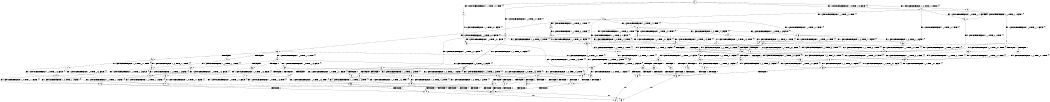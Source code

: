 digraph BCG {
size = "7, 10.5";
center = TRUE;
node [shape = circle];
0 [peripheries = 2];
0 -> 1 [label = "EX !0 !ATOMIC_EXCH_BRANCH (1, +1, TRUE, +0, 1, TRUE) !{}"];
0 -> 2 [label = "EX !1 !ATOMIC_EXCH_BRANCH (1, +0, TRUE, +1, 3, FALSE) !{}"];
0 -> 3 [label = "EX !0 !ATOMIC_EXCH_BRANCH (1, +1, TRUE, +0, 1, TRUE) !{}"];
0 -> 4 [label = "EX !1 !ATOMIC_EXCH_BRANCH (1, +0, TRUE, +1, 3, FALSE) !{}"];
1 -> 5 [label = "EX !0 !ATOMIC_EXCH_BRANCH (1, +1, TRUE, +0, 1, FALSE) !{}"];
2 -> 6 [label = "EX !1 !ATOMIC_EXCH_BRANCH (1, +0, TRUE, +1, 1, FALSE) !{}"];
3 -> 5 [label = "EX !0 !ATOMIC_EXCH_BRANCH (1, +1, TRUE, +0, 1, FALSE) !{}"];
3 -> 7 [label = "EX !1 !ATOMIC_EXCH_BRANCH (1, +0, TRUE, +1, 3, TRUE) !{}"];
3 -> 8 [label = "EX !0 !ATOMIC_EXCH_BRANCH (1, +1, TRUE, +0, 1, FALSE) !{}"];
3 -> 9 [label = "EX !1 !ATOMIC_EXCH_BRANCH (1, +0, TRUE, +1, 3, TRUE) !{}"];
4 -> 6 [label = "EX !1 !ATOMIC_EXCH_BRANCH (1, +0, TRUE, +1, 1, FALSE) !{}"];
4 -> 10 [label = "EX !0 !ATOMIC_EXCH_BRANCH (1, +1, TRUE, +0, 1, TRUE) !{}"];
4 -> 11 [label = "EX !1 !ATOMIC_EXCH_BRANCH (1, +0, TRUE, +1, 1, FALSE) !{}"];
4 -> 12 [label = "EX !0 !ATOMIC_EXCH_BRANCH (1, +1, TRUE, +0, 1, TRUE) !{}"];
5 -> 13 [label = "EX !1 !ATOMIC_EXCH_BRANCH (1, +0, TRUE, +1, 3, TRUE) !{}"];
6 -> 14 [label = "EX !0 !ATOMIC_EXCH_BRANCH (1, +1, TRUE, +0, 1, TRUE) !{}"];
7 -> 14 [label = "EX !0 !ATOMIC_EXCH_BRANCH (1, +1, TRUE, +0, 1, TRUE) !{}"];
8 -> 13 [label = "EX !1 !ATOMIC_EXCH_BRANCH (1, +0, TRUE, +1, 3, TRUE) !{}"];
8 -> 15 [label = "TERMINATE !0"];
8 -> 16 [label = "EX !1 !ATOMIC_EXCH_BRANCH (1, +0, TRUE, +1, 3, TRUE) !{}"];
8 -> 17 [label = "TERMINATE !0"];
9 -> 14 [label = "EX !0 !ATOMIC_EXCH_BRANCH (1, +1, TRUE, +0, 1, TRUE) !{}"];
9 -> 18 [label = "TERMINATE !1"];
9 -> 19 [label = "EX !0 !ATOMIC_EXCH_BRANCH (1, +1, TRUE, +0, 1, TRUE) !{}"];
9 -> 20 [label = "TERMINATE !1"];
10 -> 21 [label = "EX !0 !ATOMIC_EXCH_BRANCH (1, +1, TRUE, +0, 1, FALSE) !{}"];
11 -> 14 [label = "EX !0 !ATOMIC_EXCH_BRANCH (1, +1, TRUE, +0, 1, TRUE) !{}"];
11 -> 22 [label = "TERMINATE !1"];
11 -> 19 [label = "EX !0 !ATOMIC_EXCH_BRANCH (1, +1, TRUE, +0, 1, TRUE) !{}"];
11 -> 23 [label = "TERMINATE !1"];
12 -> 21 [label = "EX !0 !ATOMIC_EXCH_BRANCH (1, +1, TRUE, +0, 1, FALSE) !{}"];
12 -> 24 [label = "EX !1 !ATOMIC_EXCH_BRANCH (1, +0, TRUE, +1, 1, TRUE) !{}"];
12 -> 25 [label = "EX !0 !ATOMIC_EXCH_BRANCH (1, +1, TRUE, +0, 1, FALSE) !{}"];
12 -> 26 [label = "EX !1 !ATOMIC_EXCH_BRANCH (1, +0, TRUE, +1, 1, TRUE) !{}"];
13 -> 27 [label = "TERMINATE !0"];
14 -> 28 [label = "EX !0 !ATOMIC_EXCH_BRANCH (1, +1, TRUE, +0, 1, FALSE) !{}"];
15 -> 29 [label = "EX !1 !ATOMIC_EXCH_BRANCH (1, +0, TRUE, +1, 3, TRUE) !{}"];
16 -> 27 [label = "TERMINATE !0"];
16 -> 30 [label = "TERMINATE !1"];
16 -> 31 [label = "TERMINATE !0"];
16 -> 32 [label = "TERMINATE !1"];
17 -> 29 [label = "EX !1 !ATOMIC_EXCH_BRANCH (1, +0, TRUE, +1, 3, TRUE) !{}"];
17 -> 33 [label = "EX !1 !ATOMIC_EXCH_BRANCH (1, +0, TRUE, +1, 3, TRUE) !{}"];
18 -> 34 [label = "EX !0 !ATOMIC_EXCH_BRANCH (1, +1, TRUE, +0, 1, TRUE) !{}"];
19 -> 28 [label = "EX !0 !ATOMIC_EXCH_BRANCH (1, +1, TRUE, +0, 1, FALSE) !{}"];
19 -> 35 [label = "TERMINATE !1"];
19 -> 36 [label = "EX !0 !ATOMIC_EXCH_BRANCH (1, +1, TRUE, +0, 1, FALSE) !{}"];
19 -> 37 [label = "TERMINATE !1"];
20 -> 34 [label = "EX !0 !ATOMIC_EXCH_BRANCH (1, +1, TRUE, +0, 1, TRUE) !{}"];
20 -> 38 [label = "EX !0 !ATOMIC_EXCH_BRANCH (1, +1, TRUE, +0, 1, TRUE) !{}"];
21 -> 39 [label = "EX !1 !ATOMIC_EXCH_BRANCH (1, +0, TRUE, +1, 1, TRUE) !{}"];
22 -> 34 [label = "EX !0 !ATOMIC_EXCH_BRANCH (1, +1, TRUE, +0, 1, TRUE) !{}"];
23 -> 34 [label = "EX !0 !ATOMIC_EXCH_BRANCH (1, +1, TRUE, +0, 1, TRUE) !{}"];
23 -> 38 [label = "EX !0 !ATOMIC_EXCH_BRANCH (1, +1, TRUE, +0, 1, TRUE) !{}"];
24 -> 40 [label = "EX !0 !ATOMIC_EXCH_BRANCH (1, +1, TRUE, +0, 1, TRUE) !{}"];
25 -> 39 [label = "EX !1 !ATOMIC_EXCH_BRANCH (1, +0, TRUE, +1, 1, TRUE) !{}"];
25 -> 41 [label = "TERMINATE !0"];
25 -> 42 [label = "EX !1 !ATOMIC_EXCH_BRANCH (1, +0, TRUE, +1, 1, TRUE) !{}"];
25 -> 43 [label = "TERMINATE !0"];
26 -> 40 [label = "EX !0 !ATOMIC_EXCH_BRANCH (1, +1, TRUE, +0, 1, TRUE) !{}"];
26 -> 44 [label = "EX !1 !ATOMIC_EXCH_BRANCH (1, +0, TRUE, +1, 3, FALSE) !{}"];
26 -> 45 [label = "EX !0 !ATOMIC_EXCH_BRANCH (1, +1, TRUE, +0, 1, TRUE) !{}"];
26 -> 46 [label = "EX !1 !ATOMIC_EXCH_BRANCH (1, +0, TRUE, +1, 3, FALSE) !{}"];
27 -> 47 [label = "TERMINATE !1"];
28 -> 48 [label = "TERMINATE !0"];
29 -> 47 [label = "TERMINATE !1"];
30 -> 47 [label = "TERMINATE !0"];
31 -> 47 [label = "TERMINATE !1"];
31 -> 49 [label = "TERMINATE !1"];
32 -> 47 [label = "TERMINATE !0"];
32 -> 49 [label = "TERMINATE !0"];
33 -> 47 [label = "TERMINATE !1"];
33 -> 49 [label = "TERMINATE !1"];
34 -> 50 [label = "EX !0 !ATOMIC_EXCH_BRANCH (1, +1, TRUE, +0, 1, FALSE) !{}"];
35 -> 50 [label = "EX !0 !ATOMIC_EXCH_BRANCH (1, +1, TRUE, +0, 1, FALSE) !{}"];
36 -> 48 [label = "TERMINATE !0"];
36 -> 51 [label = "TERMINATE !1"];
36 -> 52 [label = "TERMINATE !0"];
36 -> 53 [label = "TERMINATE !1"];
37 -> 50 [label = "EX !0 !ATOMIC_EXCH_BRANCH (1, +1, TRUE, +0, 1, FALSE) !{}"];
37 -> 54 [label = "EX !0 !ATOMIC_EXCH_BRANCH (1, +1, TRUE, +0, 1, FALSE) !{}"];
38 -> 50 [label = "EX !0 !ATOMIC_EXCH_BRANCH (1, +1, TRUE, +0, 1, FALSE) !{}"];
38 -> 54 [label = "EX !0 !ATOMIC_EXCH_BRANCH (1, +1, TRUE, +0, 1, FALSE) !{}"];
39 -> 55 [label = "EX !1 !ATOMIC_EXCH_BRANCH (1, +0, TRUE, +1, 3, FALSE) !{}"];
40 -> 56 [label = "EX !0 !ATOMIC_EXCH_BRANCH (1, +1, TRUE, +0, 1, FALSE) !{}"];
41 -> 57 [label = "EX !1 !ATOMIC_EXCH_BRANCH (1, +0, TRUE, +1, 1, TRUE) !{}"];
42 -> 55 [label = "EX !1 !ATOMIC_EXCH_BRANCH (1, +0, TRUE, +1, 3, FALSE) !{}"];
42 -> 58 [label = "TERMINATE !0"];
42 -> 59 [label = "EX !1 !ATOMIC_EXCH_BRANCH (1, +0, TRUE, +1, 3, FALSE) !{}"];
42 -> 60 [label = "TERMINATE !0"];
43 -> 57 [label = "EX !1 !ATOMIC_EXCH_BRANCH (1, +0, TRUE, +1, 1, TRUE) !{}"];
43 -> 61 [label = "EX !1 !ATOMIC_EXCH_BRANCH (1, +0, TRUE, +1, 1, TRUE) !{}"];
44 -> 10 [label = "EX !0 !ATOMIC_EXCH_BRANCH (1, +1, TRUE, +0, 1, TRUE) !{}"];
45 -> 56 [label = "EX !0 !ATOMIC_EXCH_BRANCH (1, +1, TRUE, +0, 1, FALSE) !{}"];
45 -> 7 [label = "EX !1 !ATOMIC_EXCH_BRANCH (1, +0, TRUE, +1, 3, TRUE) !{}"];
45 -> 62 [label = "EX !0 !ATOMIC_EXCH_BRANCH (1, +1, TRUE, +0, 1, FALSE) !{}"];
45 -> 9 [label = "EX !1 !ATOMIC_EXCH_BRANCH (1, +0, TRUE, +1, 3, TRUE) !{}"];
46 -> 10 [label = "EX !0 !ATOMIC_EXCH_BRANCH (1, +1, TRUE, +0, 1, TRUE) !{}"];
46 -> 63 [label = "EX !1 !ATOMIC_EXCH_BRANCH (1, +0, TRUE, +1, 1, FALSE) !{}"];
46 -> 12 [label = "EX !0 !ATOMIC_EXCH_BRANCH (1, +1, TRUE, +0, 1, TRUE) !{}"];
46 -> 64 [label = "EX !1 !ATOMIC_EXCH_BRANCH (1, +0, TRUE, +1, 1, FALSE) !{}"];
47 -> 65 [label = "exit"];
48 -> 66 [label = "TERMINATE !1"];
49 -> 67 [label = "exit"];
50 -> 66 [label = "TERMINATE !0"];
51 -> 66 [label = "TERMINATE !0"];
52 -> 66 [label = "TERMINATE !1"];
52 -> 68 [label = "TERMINATE !1"];
53 -> 66 [label = "TERMINATE !0"];
53 -> 68 [label = "TERMINATE !0"];
54 -> 66 [label = "TERMINATE !0"];
54 -> 68 [label = "TERMINATE !0"];
55 -> 69 [label = "EX !1 !ATOMIC_EXCH_BRANCH (1, +0, TRUE, +1, 1, FALSE) !{}"];
56 -> 13 [label = "EX !1 !ATOMIC_EXCH_BRANCH (1, +0, TRUE, +1, 3, TRUE) !{}"];
57 -> 70 [label = "EX !1 !ATOMIC_EXCH_BRANCH (1, +0, TRUE, +1, 3, FALSE) !{}"];
58 -> 70 [label = "EX !1 !ATOMIC_EXCH_BRANCH (1, +0, TRUE, +1, 3, FALSE) !{}"];
59 -> 69 [label = "EX !1 !ATOMIC_EXCH_BRANCH (1, +0, TRUE, +1, 1, FALSE) !{}"];
59 -> 71 [label = "TERMINATE !0"];
59 -> 72 [label = "EX !1 !ATOMIC_EXCH_BRANCH (1, +0, TRUE, +1, 1, FALSE) !{}"];
59 -> 73 [label = "TERMINATE !0"];
60 -> 70 [label = "EX !1 !ATOMIC_EXCH_BRANCH (1, +0, TRUE, +1, 3, FALSE) !{}"];
60 -> 74 [label = "EX !1 !ATOMIC_EXCH_BRANCH (1, +0, TRUE, +1, 3, FALSE) !{}"];
61 -> 70 [label = "EX !1 !ATOMIC_EXCH_BRANCH (1, +0, TRUE, +1, 3, FALSE) !{}"];
61 -> 74 [label = "EX !1 !ATOMIC_EXCH_BRANCH (1, +0, TRUE, +1, 3, FALSE) !{}"];
62 -> 13 [label = "EX !1 !ATOMIC_EXCH_BRANCH (1, +0, TRUE, +1, 3, TRUE) !{}"];
62 -> 75 [label = "TERMINATE !0"];
62 -> 16 [label = "EX !1 !ATOMIC_EXCH_BRANCH (1, +0, TRUE, +1, 3, TRUE) !{}"];
62 -> 76 [label = "TERMINATE !0"];
63 -> 14 [label = "EX !0 !ATOMIC_EXCH_BRANCH (1, +1, TRUE, +0, 1, TRUE) !{}"];
64 -> 14 [label = "EX !0 !ATOMIC_EXCH_BRANCH (1, +1, TRUE, +0, 1, TRUE) !{}"];
64 -> 18 [label = "TERMINATE !1"];
64 -> 19 [label = "EX !0 !ATOMIC_EXCH_BRANCH (1, +1, TRUE, +0, 1, TRUE) !{}"];
64 -> 20 [label = "TERMINATE !1"];
66 -> 65 [label = "exit"];
68 -> 67 [label = "exit"];
69 -> 27 [label = "TERMINATE !0"];
70 -> 77 [label = "EX !1 !ATOMIC_EXCH_BRANCH (1, +0, TRUE, +1, 1, FALSE) !{}"];
71 -> 77 [label = "EX !1 !ATOMIC_EXCH_BRANCH (1, +0, TRUE, +1, 1, FALSE) !{}"];
72 -> 27 [label = "TERMINATE !0"];
72 -> 30 [label = "TERMINATE !1"];
72 -> 31 [label = "TERMINATE !0"];
72 -> 32 [label = "TERMINATE !1"];
73 -> 77 [label = "EX !1 !ATOMIC_EXCH_BRANCH (1, +0, TRUE, +1, 1, FALSE) !{}"];
73 -> 78 [label = "EX !1 !ATOMIC_EXCH_BRANCH (1, +0, TRUE, +1, 1, FALSE) !{}"];
74 -> 77 [label = "EX !1 !ATOMIC_EXCH_BRANCH (1, +0, TRUE, +1, 1, FALSE) !{}"];
74 -> 78 [label = "EX !1 !ATOMIC_EXCH_BRANCH (1, +0, TRUE, +1, 1, FALSE) !{}"];
75 -> 29 [label = "EX !1 !ATOMIC_EXCH_BRANCH (1, +0, TRUE, +1, 3, TRUE) !{}"];
76 -> 29 [label = "EX !1 !ATOMIC_EXCH_BRANCH (1, +0, TRUE, +1, 3, TRUE) !{}"];
76 -> 33 [label = "EX !1 !ATOMIC_EXCH_BRANCH (1, +0, TRUE, +1, 3, TRUE) !{}"];
77 -> 47 [label = "TERMINATE !1"];
78 -> 47 [label = "TERMINATE !1"];
78 -> 49 [label = "TERMINATE !1"];
}
